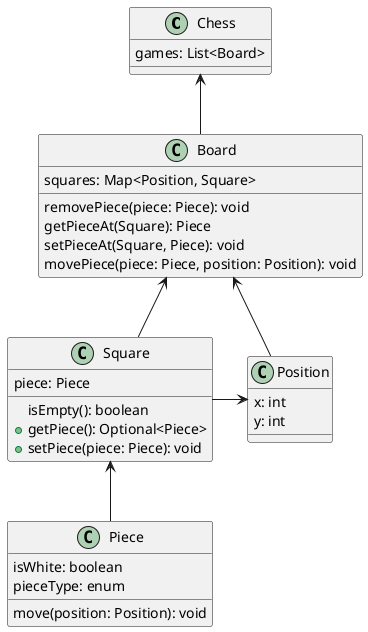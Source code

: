 @startuml

class Chess{
    games: List<Board>
}

class Position{
    x: int
    y: int
}

class Board{
    squares: Map<Position, Square>

    removePiece(piece: Piece): void
    getPieceAt(Square): Piece
    setPieceAt(Square, Piece): void
    movePiece(piece: Piece, position: Position): void
}

class Square{
    piece: Piece

    isEmpty(): boolean
    + getPiece(): Optional<Piece>
    + setPiece(piece: Piece): void
}

class Piece{
    isWhite: boolean
    pieceType: enum
    move(position: Position): void
}

Chess <-- Board
Square <-- Piece
Board <-- Square
Board <-- Position
Square -> Position



@enduml